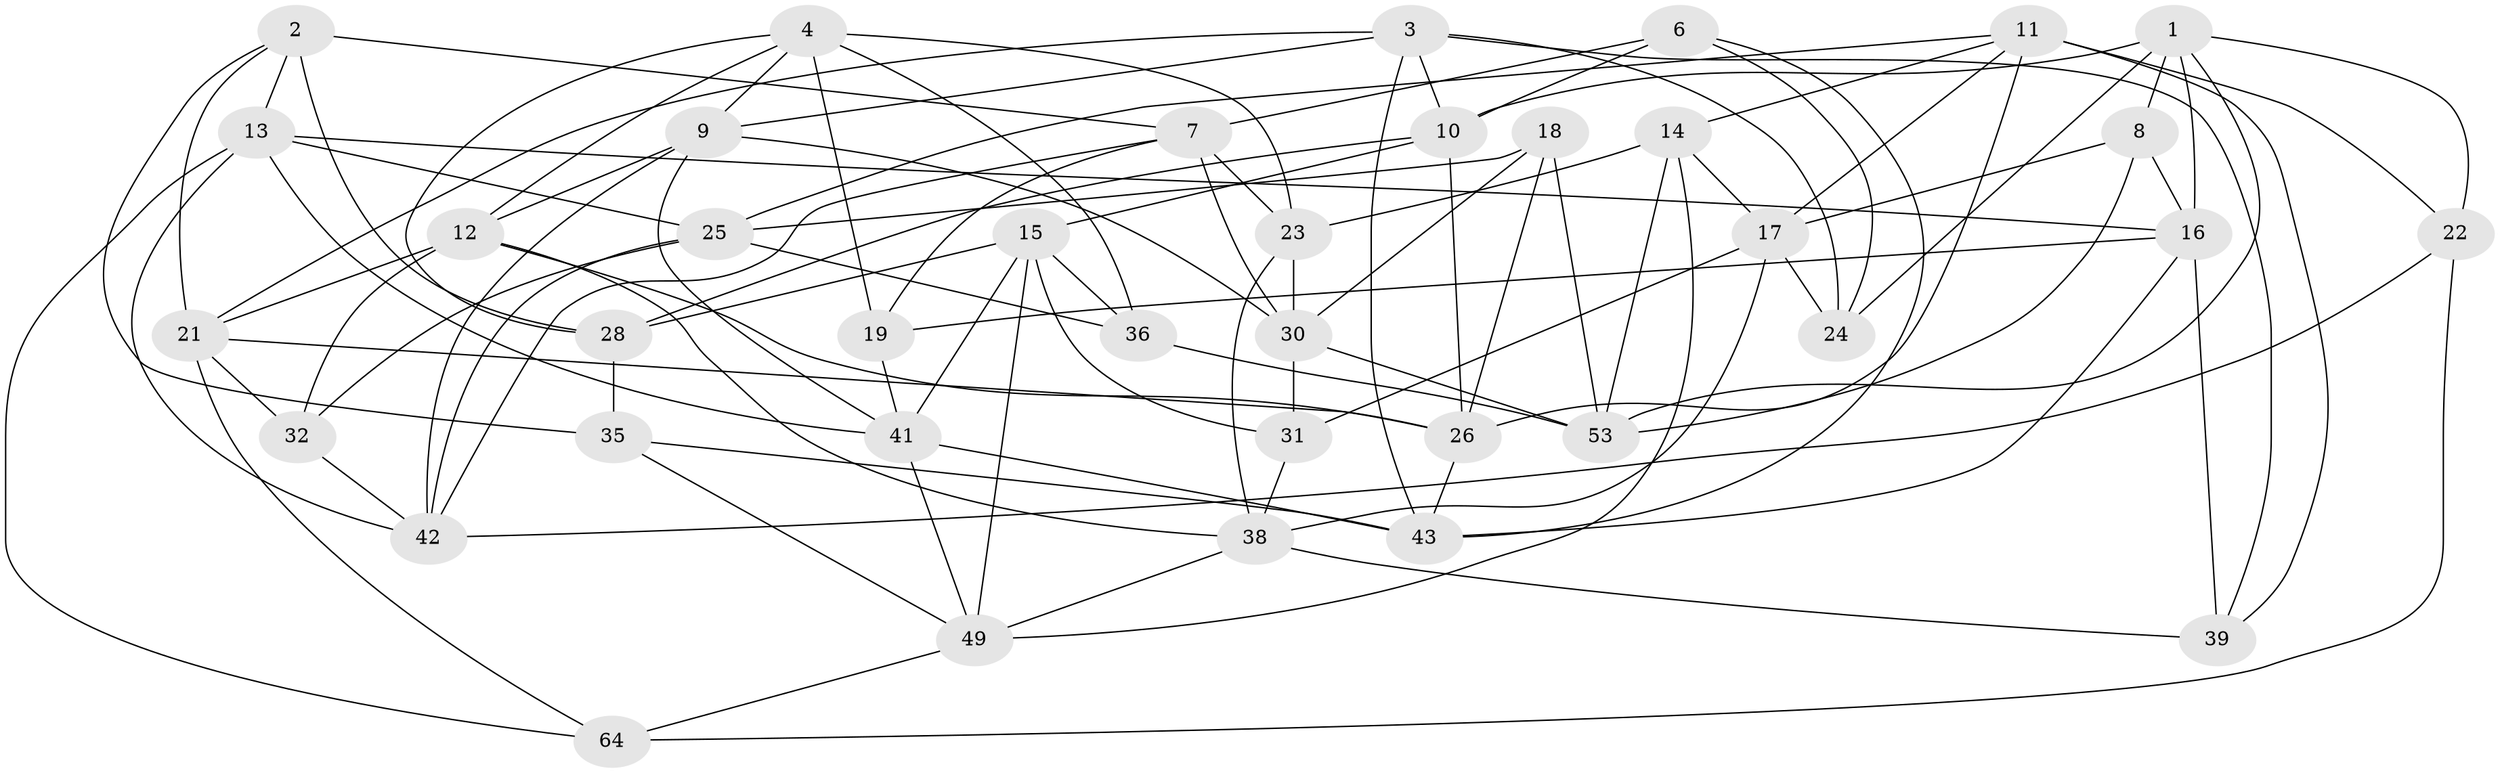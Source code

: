// original degree distribution, {4: 1.0}
// Generated by graph-tools (version 1.1) at 2025/42/03/06/25 10:42:23]
// undirected, 38 vertices, 100 edges
graph export_dot {
graph [start="1"]
  node [color=gray90,style=filled];
  1 [super="+48"];
  2 [super="+34"];
  3 [super="+5"];
  4 [super="+51"];
  6;
  7 [super="+63"];
  8;
  9 [super="+60"];
  10 [super="+46"];
  11 [super="+29"];
  12 [super="+20"];
  13 [super="+27"];
  14 [super="+37"];
  15 [super="+57"];
  16 [super="+61"];
  17 [super="+45"];
  18;
  19;
  21 [super="+40"];
  22;
  23 [super="+52"];
  24;
  25 [super="+55"];
  26 [super="+47"];
  28 [super="+33"];
  30 [super="+44"];
  31;
  32;
  35;
  36;
  38 [super="+50"];
  39;
  41 [super="+62"];
  42 [super="+54"];
  43 [super="+58"];
  49 [super="+59"];
  53 [super="+56"];
  64;
  1 -- 8;
  1 -- 22;
  1 -- 10;
  1 -- 24;
  1 -- 53;
  1 -- 16;
  2 -- 7;
  2 -- 13;
  2 -- 21;
  2 -- 35;
  2 -- 28 [weight=2];
  3 -- 43;
  3 -- 24;
  3 -- 21;
  3 -- 9;
  3 -- 10;
  3 -- 39;
  4 -- 19;
  4 -- 36;
  4 -- 23;
  4 -- 12;
  4 -- 28;
  4 -- 9;
  6 -- 7;
  6 -- 24;
  6 -- 10;
  6 -- 43;
  7 -- 30;
  7 -- 42;
  7 -- 19;
  7 -- 23;
  8 -- 53;
  8 -- 17;
  8 -- 16;
  9 -- 41;
  9 -- 42;
  9 -- 12;
  9 -- 30;
  10 -- 28;
  10 -- 26;
  10 -- 15;
  11 -- 22;
  11 -- 39;
  11 -- 17;
  11 -- 26;
  11 -- 14;
  11 -- 25;
  12 -- 32;
  12 -- 21;
  12 -- 38;
  12 -- 26;
  13 -- 64;
  13 -- 16;
  13 -- 41;
  13 -- 42;
  13 -- 25;
  14 -- 49;
  14 -- 23 [weight=2];
  14 -- 17;
  14 -- 53;
  15 -- 36;
  15 -- 41;
  15 -- 49;
  15 -- 28;
  15 -- 31;
  16 -- 43;
  16 -- 19;
  16 -- 39;
  17 -- 24;
  17 -- 38;
  17 -- 31;
  18 -- 30;
  18 -- 25;
  18 -- 53;
  18 -- 26;
  19 -- 41;
  21 -- 26;
  21 -- 64;
  21 -- 32;
  22 -- 64;
  22 -- 42;
  23 -- 38;
  23 -- 30;
  25 -- 32;
  25 -- 42;
  25 -- 36;
  26 -- 43;
  28 -- 35;
  30 -- 31;
  30 -- 53;
  31 -- 38;
  32 -- 42;
  35 -- 49;
  35 -- 43;
  36 -- 53;
  38 -- 49;
  38 -- 39;
  41 -- 43;
  41 -- 49;
  49 -- 64;
}
